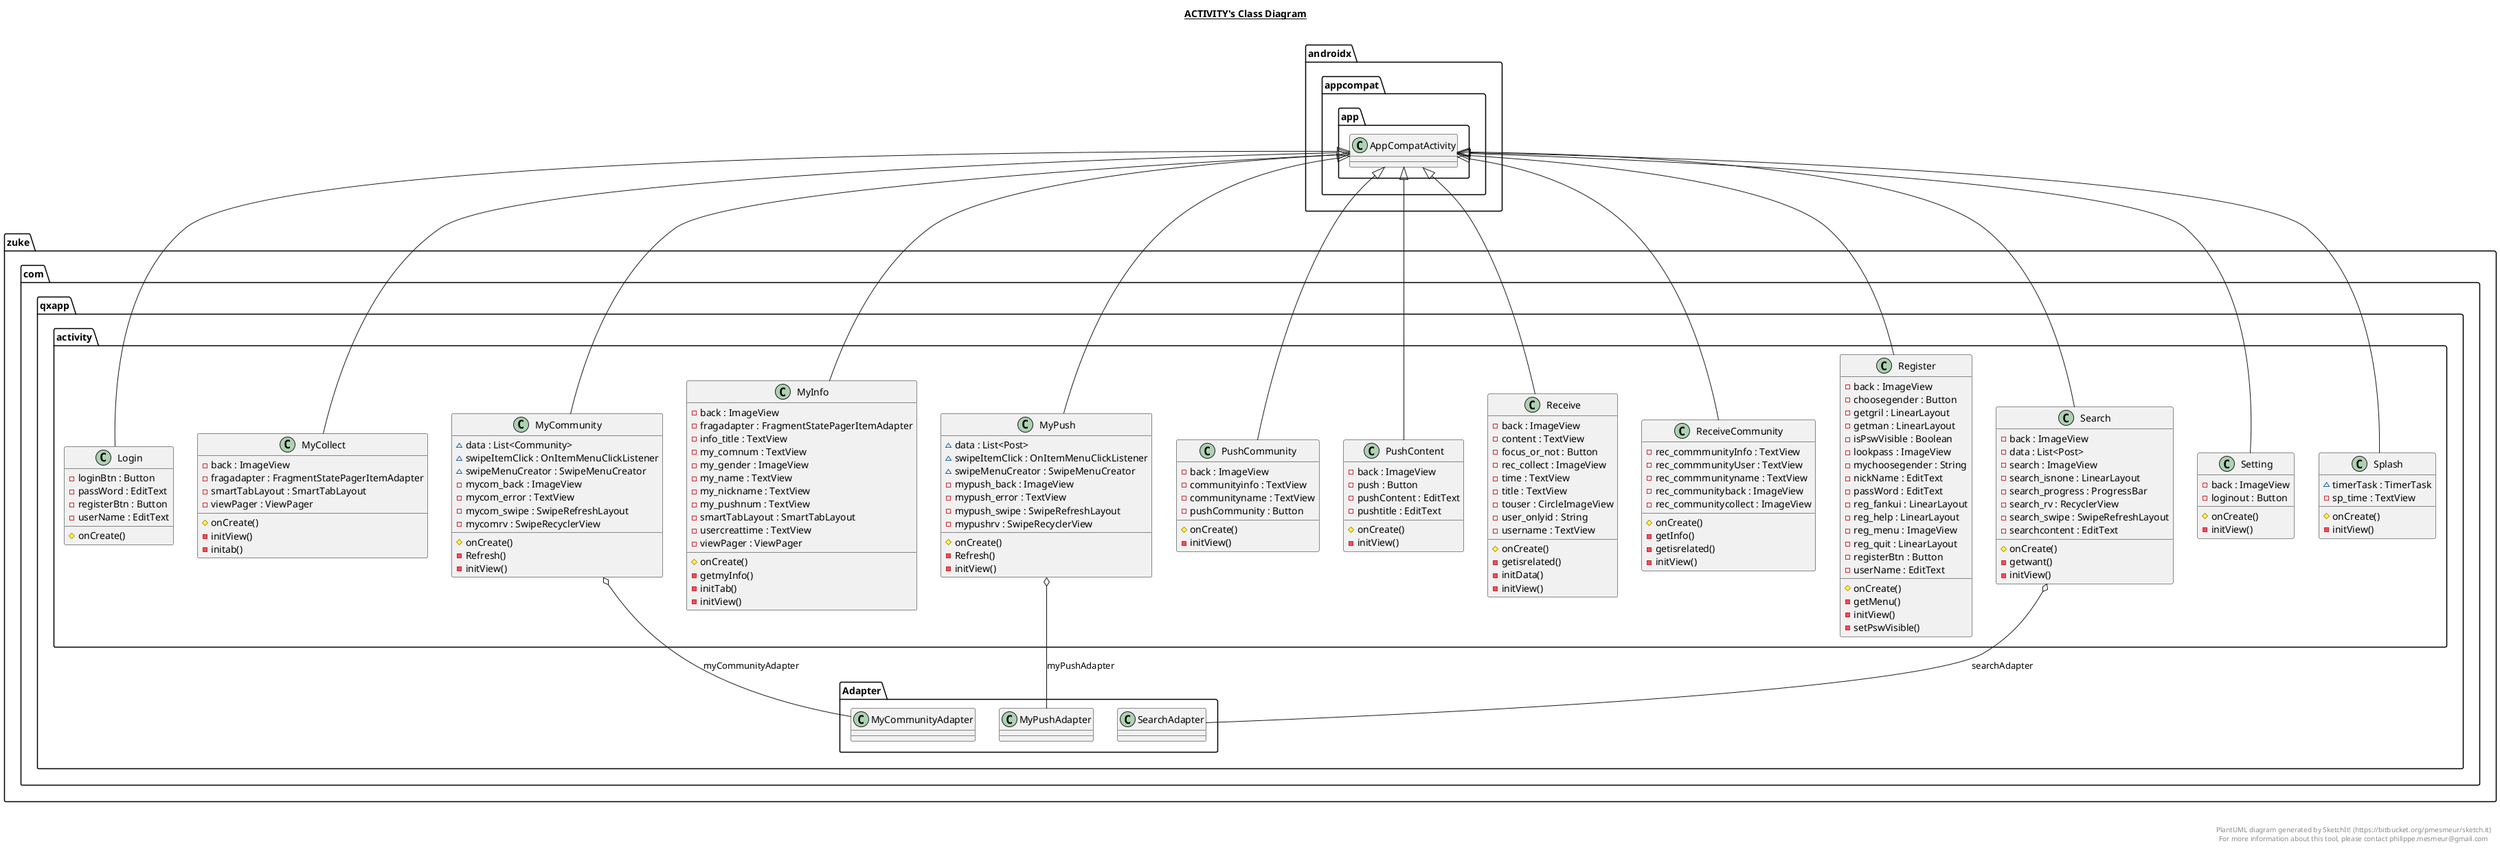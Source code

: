 @startuml

title __ACTIVITY's Class Diagram__\n

  namespace zuke.com.qxapp {
    namespace activity {
      class zuke.com.qxapp.activity.Login {
          - loginBtn : Button
          - passWord : EditText
          - registerBtn : Button
          - userName : EditText
          # onCreate()
      }
    }
  }
  

  namespace zuke.com.qxapp {
    namespace activity {
      class zuke.com.qxapp.activity.MyCollect {
          - back : ImageView
          - fragadapter : FragmentStatePagerItemAdapter
          - smartTabLayout : SmartTabLayout
          - viewPager : ViewPager
          # onCreate()
          - initView()
          - initab()
      }
    }
  }
  

  namespace zuke.com.qxapp {
    namespace activity {
      class zuke.com.qxapp.activity.MyCommunity {
          ~ data : List<Community>
          ~ swipeItemClick : OnItemMenuClickListener
          ~ swipeMenuCreator : SwipeMenuCreator
          - mycom_back : ImageView
          - mycom_error : TextView
          - mycom_swipe : SwipeRefreshLayout
          - mycomrv : SwipeRecyclerView
          # onCreate()
          - Refresh()
          - initView()
      }
    }
  }
  

  namespace zuke.com.qxapp {
    namespace activity {
      class zuke.com.qxapp.activity.MyInfo {
          - back : ImageView
          - fragadapter : FragmentStatePagerItemAdapter
          - info_title : TextView
          - my_comnum : TextView
          - my_gender : ImageView
          - my_name : TextView
          - my_nickname : TextView
          - my_pushnum : TextView
          - smartTabLayout : SmartTabLayout
          - usercreattime : TextView
          - viewPager : ViewPager
          # onCreate()
          - getmyInfo()
          - initTab()
          - initView()
      }
    }
  }
  

  namespace zuke.com.qxapp {
    namespace activity {
      class zuke.com.qxapp.activity.MyPush {
          ~ data : List<Post>
          ~ swipeItemClick : OnItemMenuClickListener
          ~ swipeMenuCreator : SwipeMenuCreator
          - mypush_back : ImageView
          - mypush_error : TextView
          - mypush_swipe : SwipeRefreshLayout
          - mypushrv : SwipeRecyclerView
          # onCreate()
          - Refresh()
          - initView()
      }
    }
  }
  

  namespace zuke.com.qxapp {
    namespace activity {
      class zuke.com.qxapp.activity.PushCommunity {
          - back : ImageView
          - communityinfo : TextView
          - communityname : TextView
          - pushCommunity : Button
          # onCreate()
          - initView()
      }
    }
  }
  

  namespace zuke.com.qxapp {
    namespace activity {
      class zuke.com.qxapp.activity.PushContent {
          - back : ImageView
          - push : Button
          - pushContent : EditText
          - pushtitle : EditText
          # onCreate()
          - initView()
      }
    }
  }
  

  namespace zuke.com.qxapp {
    namespace activity {
      class zuke.com.qxapp.activity.Receive {
          - back : ImageView
          - content : TextView
          - focus_or_not : Button
          - rec_collect : ImageView
          - time : TextView
          - title : TextView
          - touser : CircleImageView
          - user_onlyid : String
          - username : TextView
          # onCreate()
          - getisrelated()
          - initData()
          - initView()
      }
    }
  }
  

  namespace zuke.com.qxapp {
    namespace activity {
      class zuke.com.qxapp.activity.ReceiveCommunity {
          - rec_commmunityInfo : TextView
          - rec_commmunityUser : TextView
          - rec_commmunityname : TextView
          - rec_communityback : ImageView
          - rec_communitycollect : ImageView
          # onCreate()
          - getInfo()
          - getisrelated()
          - initView()
      }
    }
  }
  

  namespace zuke.com.qxapp {
    namespace activity {
      class zuke.com.qxapp.activity.Register {
          - back : ImageView
          - choosegender : Button
          - getgril : LinearLayout
          - getman : LinearLayout
          - isPswVisible : Boolean
          - lookpass : ImageView
          - mychoosegender : String
          - nickName : EditText
          - passWord : EditText
          - reg_fankui : LinearLayout
          - reg_help : LinearLayout
          - reg_menu : ImageView
          - reg_quit : LinearLayout
          - registerBtn : Button
          - userName : EditText
          # onCreate()
          - getMenu()
          - initView()
          - setPswVisible()
      }
    }
  }
  

  namespace zuke.com.qxapp {
    namespace activity {
      class zuke.com.qxapp.activity.Search {
          - back : ImageView
          - data : List<Post>
          - search : ImageView
          - search_isnone : LinearLayout
          - search_progress : ProgressBar
          - search_rv : RecyclerView
          - search_swipe : SwipeRefreshLayout
          - searchcontent : EditText
          # onCreate()
          - getwant()
          - initView()
      }
    }
  }
  

  namespace zuke.com.qxapp {
    namespace activity {
      class zuke.com.qxapp.activity.Setting {
          - back : ImageView
          - loginout : Button
          # onCreate()
          - initView()
      }
    }
  }
  

  namespace zuke.com.qxapp {
    namespace activity {
      class zuke.com.qxapp.activity.Splash {
          ~ timerTask : TimerTask
          - sp_time : TextView
          # onCreate()
          - initView()
      }
    }
  }
  

  zuke.com.qxapp.activity.Login -up-|> androidx.appcompat.app.AppCompatActivity
  zuke.com.qxapp.activity.MyCollect -up-|> androidx.appcompat.app.AppCompatActivity
  zuke.com.qxapp.activity.MyCommunity -up-|> androidx.appcompat.app.AppCompatActivity
  zuke.com.qxapp.activity.MyCommunity o-- zuke.com.qxapp.Adapter.MyCommunityAdapter : myCommunityAdapter
  zuke.com.qxapp.activity.MyInfo -up-|> androidx.appcompat.app.AppCompatActivity
  zuke.com.qxapp.activity.MyPush -up-|> androidx.appcompat.app.AppCompatActivity
  zuke.com.qxapp.activity.MyPush o-- zuke.com.qxapp.Adapter.MyPushAdapter : myPushAdapter
  zuke.com.qxapp.activity.PushCommunity -up-|> androidx.appcompat.app.AppCompatActivity
  zuke.com.qxapp.activity.PushContent -up-|> androidx.appcompat.app.AppCompatActivity
  zuke.com.qxapp.activity.Receive -up-|> androidx.appcompat.app.AppCompatActivity
  zuke.com.qxapp.activity.ReceiveCommunity -up-|> androidx.appcompat.app.AppCompatActivity
  zuke.com.qxapp.activity.Register -up-|> androidx.appcompat.app.AppCompatActivity
  zuke.com.qxapp.activity.Search -up-|> androidx.appcompat.app.AppCompatActivity
  zuke.com.qxapp.activity.Search o-- zuke.com.qxapp.Adapter.SearchAdapter : searchAdapter
  zuke.com.qxapp.activity.Setting -up-|> androidx.appcompat.app.AppCompatActivity
  zuke.com.qxapp.activity.Splash -up-|> androidx.appcompat.app.AppCompatActivity


right footer


PlantUML diagram generated by SketchIt! (https://bitbucket.org/pmesmeur/sketch.it)
For more information about this tool, please contact philippe.mesmeur@gmail.com
endfooter

@enduml
